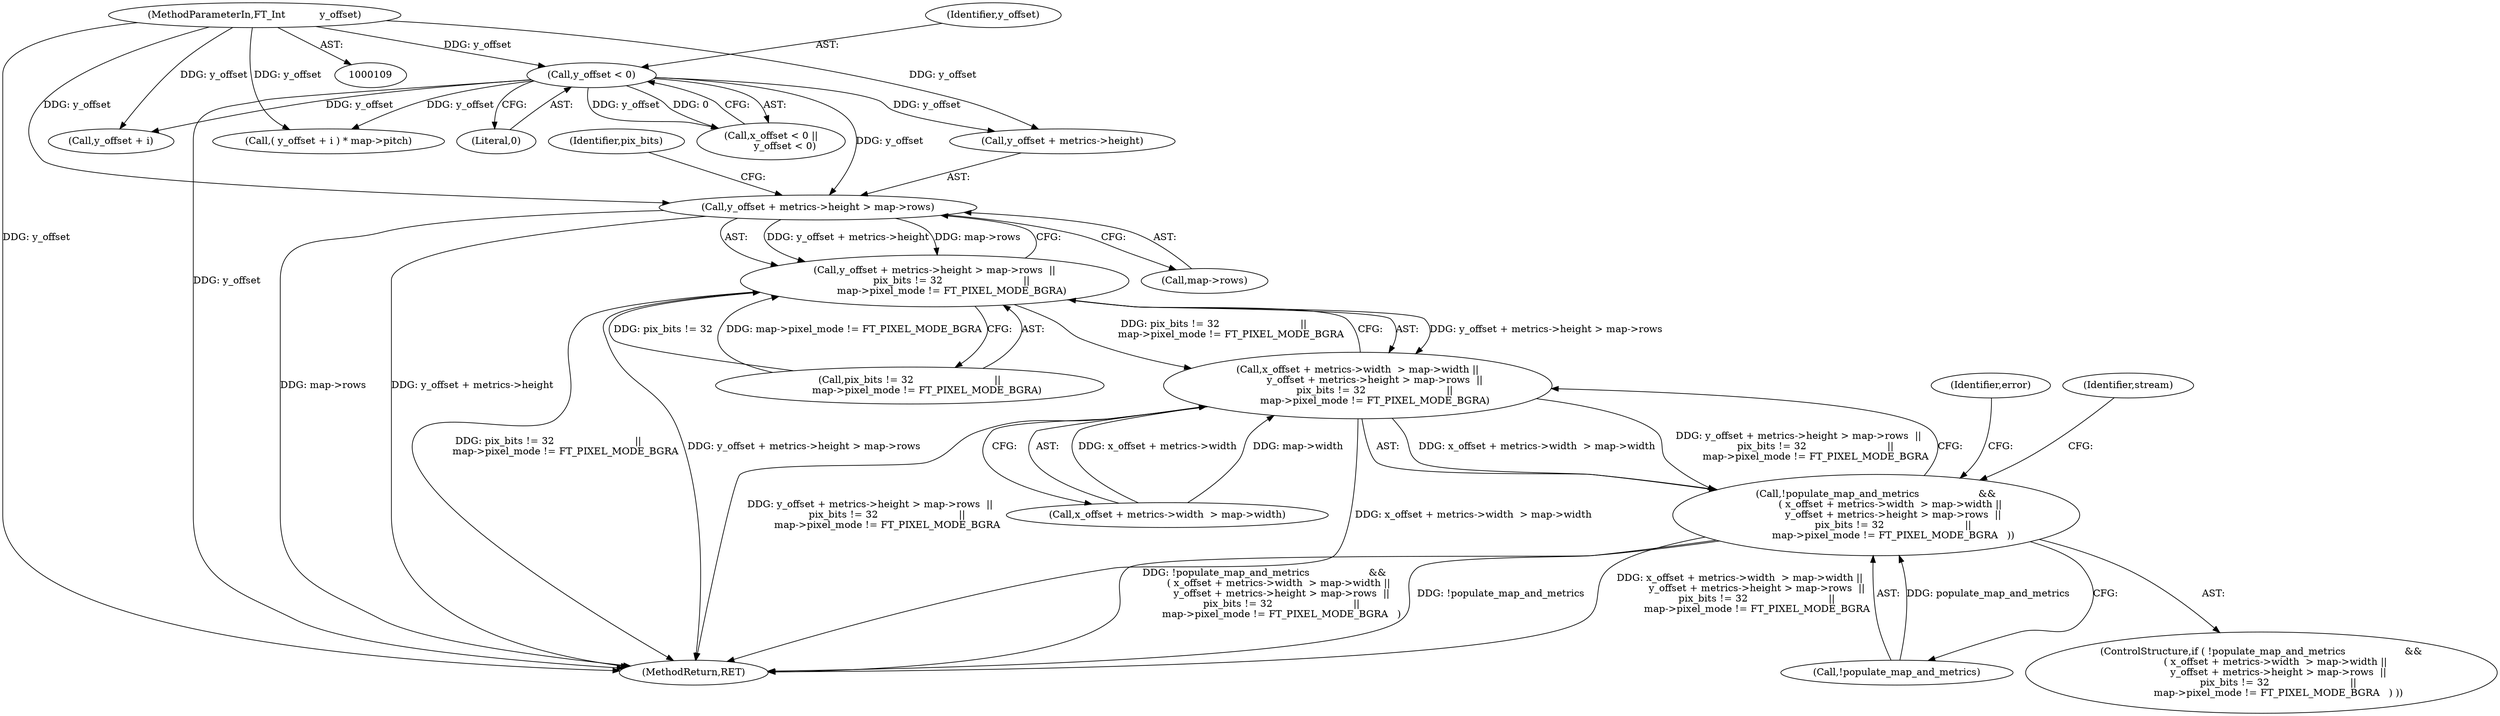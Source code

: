digraph "1_savannah_b3500af717010137046ec4076d1e1c0641e33727_6@del" {
"1000173" [label="(Call,y_offset + metrics->height > map->rows)"];
"1000149" [label="(Call,y_offset < 0)"];
"1000112" [label="(MethodParameterIn,FT_Int           y_offset)"];
"1000172" [label="(Call,y_offset + metrics->height > map->rows  ||\n           pix_bits != 32                          ||\n           map->pixel_mode != FT_PIXEL_MODE_BGRA)"];
"1000162" [label="(Call,x_offset + metrics->width  > map->width ||\n           y_offset + metrics->height > map->rows  ||\n           pix_bits != 32                          ||\n           map->pixel_mode != FT_PIXEL_MODE_BGRA)"];
"1000159" [label="(Call,!populate_map_and_metrics                   &&\n         ( x_offset + metrics->width  > map->width ||\n           y_offset + metrics->height > map->rows  ||\n           pix_bits != 32                          ||\n           map->pixel_mode != FT_PIXEL_MODE_BGRA   ))"];
"1000149" [label="(Call,y_offset < 0)"];
"1000173" [label="(Call,y_offset + metrics->height > map->rows)"];
"1000145" [label="(Call,x_offset < 0 ||\n         y_offset < 0)"];
"1000193" [label="(Identifier,error)"];
"1000112" [label="(MethodParameterIn,FT_Int           y_offset)"];
"1000542" [label="(MethodReturn,RET)"];
"1000163" [label="(Call,x_offset + metrics->width  > map->width)"];
"1000162" [label="(Call,x_offset + metrics->width  > map->width ||\n           y_offset + metrics->height > map->rows  ||\n           pix_bits != 32                          ||\n           map->pixel_mode != FT_PIXEL_MODE_BGRA)"];
"1000172" [label="(Call,y_offset + metrics->height > map->rows  ||\n           pix_bits != 32                          ||\n           map->pixel_mode != FT_PIXEL_MODE_BGRA)"];
"1000150" [label="(Identifier,y_offset)"];
"1000199" [label="(Identifier,stream)"];
"1000160" [label="(Call,!populate_map_and_metrics)"];
"1000151" [label="(Literal,0)"];
"1000184" [label="(Identifier,pix_bits)"];
"1000512" [label="(Call,y_offset + i)"];
"1000511" [label="(Call,( y_offset + i ) * map->pitch)"];
"1000159" [label="(Call,!populate_map_and_metrics                   &&\n         ( x_offset + metrics->width  > map->width ||\n           y_offset + metrics->height > map->rows  ||\n           pix_bits != 32                          ||\n           map->pixel_mode != FT_PIXEL_MODE_BGRA   ))"];
"1000179" [label="(Call,map->rows)"];
"1000174" [label="(Call,y_offset + metrics->height)"];
"1000182" [label="(Call,pix_bits != 32                          ||\n           map->pixel_mode != FT_PIXEL_MODE_BGRA)"];
"1000158" [label="(ControlStructure,if ( !populate_map_and_metrics                   &&\n         ( x_offset + metrics->width  > map->width ||\n           y_offset + metrics->height > map->rows  ||\n           pix_bits != 32                          ||\n           map->pixel_mode != FT_PIXEL_MODE_BGRA   ) ))"];
"1000173" -> "1000172"  [label="AST: "];
"1000173" -> "1000179"  [label="CFG: "];
"1000174" -> "1000173"  [label="AST: "];
"1000179" -> "1000173"  [label="AST: "];
"1000184" -> "1000173"  [label="CFG: "];
"1000172" -> "1000173"  [label="CFG: "];
"1000173" -> "1000542"  [label="DDG: map->rows"];
"1000173" -> "1000542"  [label="DDG: y_offset + metrics->height"];
"1000173" -> "1000172"  [label="DDG: y_offset + metrics->height"];
"1000173" -> "1000172"  [label="DDG: map->rows"];
"1000149" -> "1000173"  [label="DDG: y_offset"];
"1000112" -> "1000173"  [label="DDG: y_offset"];
"1000149" -> "1000145"  [label="AST: "];
"1000149" -> "1000151"  [label="CFG: "];
"1000150" -> "1000149"  [label="AST: "];
"1000151" -> "1000149"  [label="AST: "];
"1000145" -> "1000149"  [label="CFG: "];
"1000149" -> "1000542"  [label="DDG: y_offset"];
"1000149" -> "1000145"  [label="DDG: y_offset"];
"1000149" -> "1000145"  [label="DDG: 0"];
"1000112" -> "1000149"  [label="DDG: y_offset"];
"1000149" -> "1000174"  [label="DDG: y_offset"];
"1000149" -> "1000511"  [label="DDG: y_offset"];
"1000149" -> "1000512"  [label="DDG: y_offset"];
"1000112" -> "1000109"  [label="AST: "];
"1000112" -> "1000542"  [label="DDG: y_offset"];
"1000112" -> "1000174"  [label="DDG: y_offset"];
"1000112" -> "1000511"  [label="DDG: y_offset"];
"1000112" -> "1000512"  [label="DDG: y_offset"];
"1000172" -> "1000162"  [label="AST: "];
"1000172" -> "1000182"  [label="CFG: "];
"1000182" -> "1000172"  [label="AST: "];
"1000162" -> "1000172"  [label="CFG: "];
"1000172" -> "1000542"  [label="DDG: pix_bits != 32                          ||\n           map->pixel_mode != FT_PIXEL_MODE_BGRA"];
"1000172" -> "1000542"  [label="DDG: y_offset + metrics->height > map->rows"];
"1000172" -> "1000162"  [label="DDG: y_offset + metrics->height > map->rows"];
"1000172" -> "1000162"  [label="DDG: pix_bits != 32                          ||\n           map->pixel_mode != FT_PIXEL_MODE_BGRA"];
"1000182" -> "1000172"  [label="DDG: pix_bits != 32"];
"1000182" -> "1000172"  [label="DDG: map->pixel_mode != FT_PIXEL_MODE_BGRA"];
"1000162" -> "1000159"  [label="AST: "];
"1000162" -> "1000163"  [label="CFG: "];
"1000163" -> "1000162"  [label="AST: "];
"1000159" -> "1000162"  [label="CFG: "];
"1000162" -> "1000542"  [label="DDG: y_offset + metrics->height > map->rows  ||\n           pix_bits != 32                          ||\n           map->pixel_mode != FT_PIXEL_MODE_BGRA"];
"1000162" -> "1000542"  [label="DDG: x_offset + metrics->width  > map->width"];
"1000162" -> "1000159"  [label="DDG: x_offset + metrics->width  > map->width"];
"1000162" -> "1000159"  [label="DDG: y_offset + metrics->height > map->rows  ||\n           pix_bits != 32                          ||\n           map->pixel_mode != FT_PIXEL_MODE_BGRA"];
"1000163" -> "1000162"  [label="DDG: x_offset + metrics->width"];
"1000163" -> "1000162"  [label="DDG: map->width"];
"1000159" -> "1000158"  [label="AST: "];
"1000159" -> "1000160"  [label="CFG: "];
"1000160" -> "1000159"  [label="AST: "];
"1000193" -> "1000159"  [label="CFG: "];
"1000199" -> "1000159"  [label="CFG: "];
"1000159" -> "1000542"  [label="DDG: !populate_map_and_metrics                   &&\n         ( x_offset + metrics->width  > map->width ||\n           y_offset + metrics->height > map->rows  ||\n           pix_bits != 32                          ||\n           map->pixel_mode != FT_PIXEL_MODE_BGRA   )"];
"1000159" -> "1000542"  [label="DDG: !populate_map_and_metrics"];
"1000159" -> "1000542"  [label="DDG: x_offset + metrics->width  > map->width ||\n           y_offset + metrics->height > map->rows  ||\n           pix_bits != 32                          ||\n           map->pixel_mode != FT_PIXEL_MODE_BGRA"];
"1000160" -> "1000159"  [label="DDG: populate_map_and_metrics"];
}
